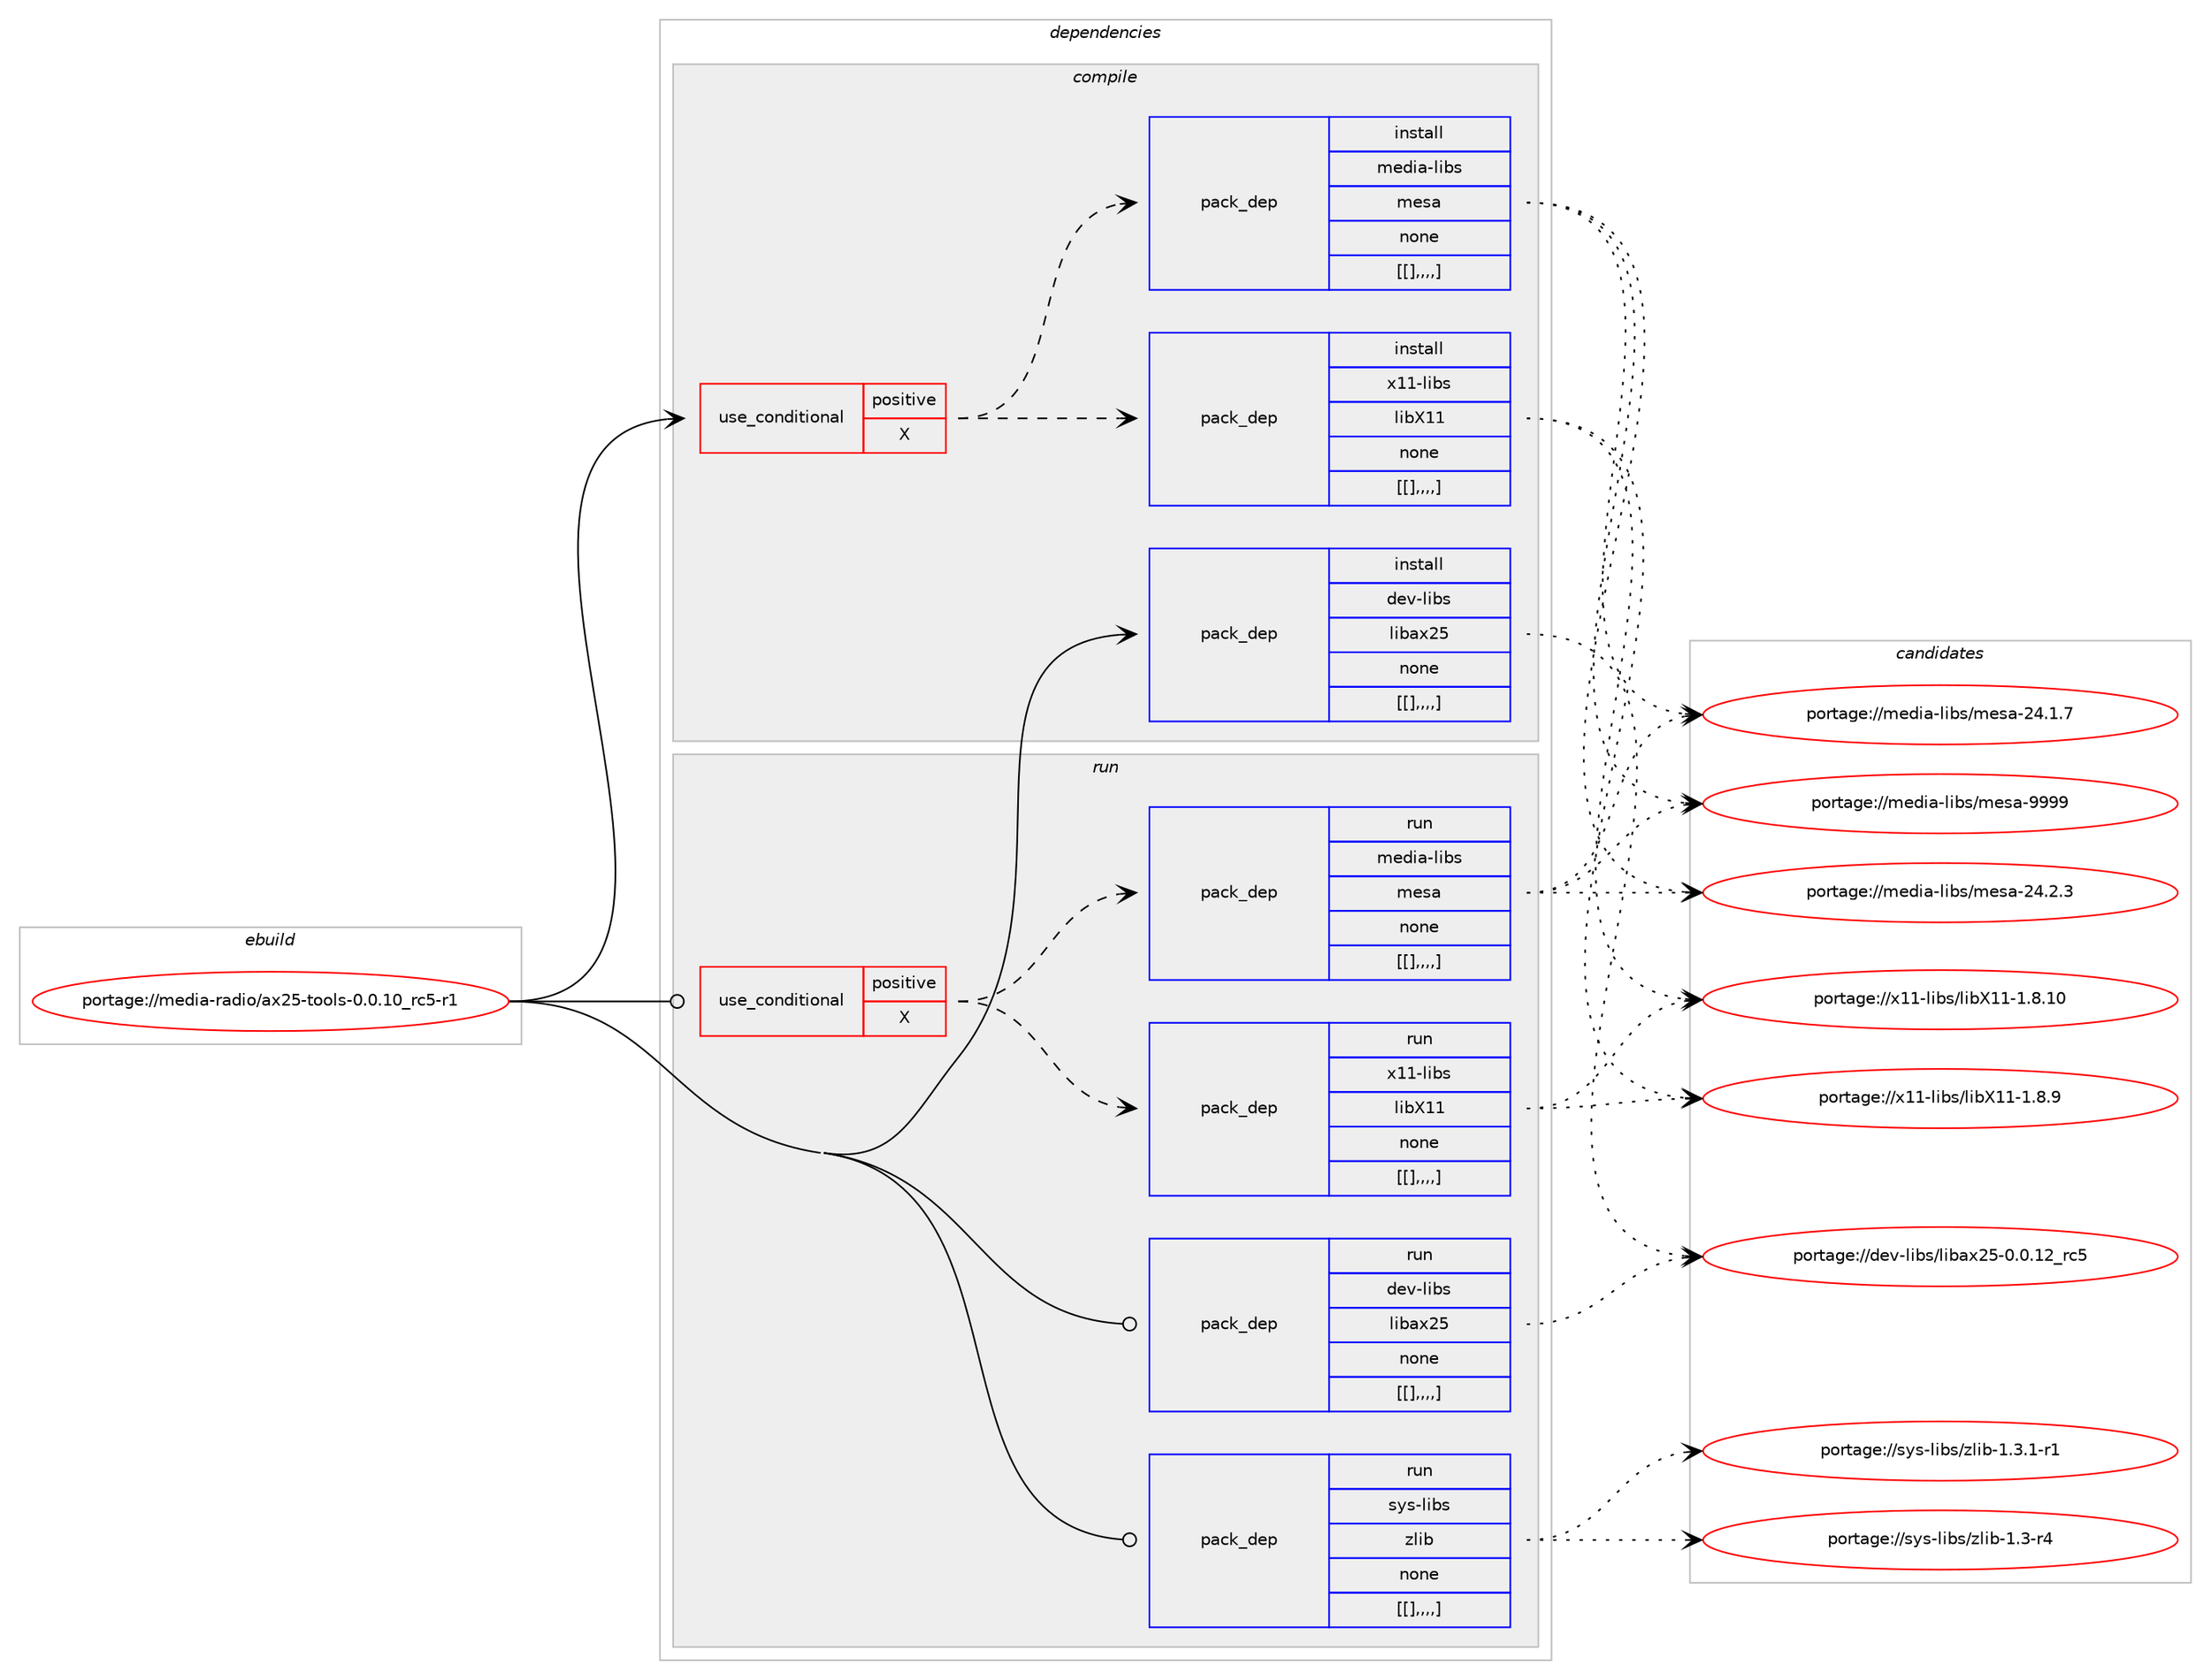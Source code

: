 digraph prolog {

# *************
# Graph options
# *************

newrank=true;
concentrate=true;
compound=true;
graph [rankdir=LR,fontname=Helvetica,fontsize=10,ranksep=1.5];#, ranksep=2.5, nodesep=0.2];
edge  [arrowhead=vee];
node  [fontname=Helvetica,fontsize=10];

# **********
# The ebuild
# **********

subgraph cluster_leftcol {
color=gray;
label=<<i>ebuild</i>>;
id [label="portage://media-radio/ax25-tools-0.0.10_rc5-r1", color=red, width=4, href="../media-radio/ax25-tools-0.0.10_rc5-r1.svg"];
}

# ****************
# The dependencies
# ****************

subgraph cluster_midcol {
color=gray;
label=<<i>dependencies</i>>;
subgraph cluster_compile {
fillcolor="#eeeeee";
style=filled;
label=<<i>compile</i>>;
subgraph cond82371 {
dependency321202 [label=<<TABLE BORDER="0" CELLBORDER="1" CELLSPACING="0" CELLPADDING="4"><TR><TD ROWSPAN="3" CELLPADDING="10">use_conditional</TD></TR><TR><TD>positive</TD></TR><TR><TD>X</TD></TR></TABLE>>, shape=none, color=red];
subgraph pack236372 {
dependency321203 [label=<<TABLE BORDER="0" CELLBORDER="1" CELLSPACING="0" CELLPADDING="4" WIDTH="220"><TR><TD ROWSPAN="6" CELLPADDING="30">pack_dep</TD></TR><TR><TD WIDTH="110">install</TD></TR><TR><TD>x11-libs</TD></TR><TR><TD>libX11</TD></TR><TR><TD>none</TD></TR><TR><TD>[[],,,,]</TD></TR></TABLE>>, shape=none, color=blue];
}
dependency321202:e -> dependency321203:w [weight=20,style="dashed",arrowhead="vee"];
subgraph pack236373 {
dependency321204 [label=<<TABLE BORDER="0" CELLBORDER="1" CELLSPACING="0" CELLPADDING="4" WIDTH="220"><TR><TD ROWSPAN="6" CELLPADDING="30">pack_dep</TD></TR><TR><TD WIDTH="110">install</TD></TR><TR><TD>media-libs</TD></TR><TR><TD>mesa</TD></TR><TR><TD>none</TD></TR><TR><TD>[[],,,,]</TD></TR></TABLE>>, shape=none, color=blue];
}
dependency321202:e -> dependency321204:w [weight=20,style="dashed",arrowhead="vee"];
}
id:e -> dependency321202:w [weight=20,style="solid",arrowhead="vee"];
subgraph pack236374 {
dependency321205 [label=<<TABLE BORDER="0" CELLBORDER="1" CELLSPACING="0" CELLPADDING="4" WIDTH="220"><TR><TD ROWSPAN="6" CELLPADDING="30">pack_dep</TD></TR><TR><TD WIDTH="110">install</TD></TR><TR><TD>dev-libs</TD></TR><TR><TD>libax25</TD></TR><TR><TD>none</TD></TR><TR><TD>[[],,,,]</TD></TR></TABLE>>, shape=none, color=blue];
}
id:e -> dependency321205:w [weight=20,style="solid",arrowhead="vee"];
}
subgraph cluster_compileandrun {
fillcolor="#eeeeee";
style=filled;
label=<<i>compile and run</i>>;
}
subgraph cluster_run {
fillcolor="#eeeeee";
style=filled;
label=<<i>run</i>>;
subgraph cond82372 {
dependency321206 [label=<<TABLE BORDER="0" CELLBORDER="1" CELLSPACING="0" CELLPADDING="4"><TR><TD ROWSPAN="3" CELLPADDING="10">use_conditional</TD></TR><TR><TD>positive</TD></TR><TR><TD>X</TD></TR></TABLE>>, shape=none, color=red];
subgraph pack236375 {
dependency321207 [label=<<TABLE BORDER="0" CELLBORDER="1" CELLSPACING="0" CELLPADDING="4" WIDTH="220"><TR><TD ROWSPAN="6" CELLPADDING="30">pack_dep</TD></TR><TR><TD WIDTH="110">run</TD></TR><TR><TD>x11-libs</TD></TR><TR><TD>libX11</TD></TR><TR><TD>none</TD></TR><TR><TD>[[],,,,]</TD></TR></TABLE>>, shape=none, color=blue];
}
dependency321206:e -> dependency321207:w [weight=20,style="dashed",arrowhead="vee"];
subgraph pack236376 {
dependency321208 [label=<<TABLE BORDER="0" CELLBORDER="1" CELLSPACING="0" CELLPADDING="4" WIDTH="220"><TR><TD ROWSPAN="6" CELLPADDING="30">pack_dep</TD></TR><TR><TD WIDTH="110">run</TD></TR><TR><TD>media-libs</TD></TR><TR><TD>mesa</TD></TR><TR><TD>none</TD></TR><TR><TD>[[],,,,]</TD></TR></TABLE>>, shape=none, color=blue];
}
dependency321206:e -> dependency321208:w [weight=20,style="dashed",arrowhead="vee"];
}
id:e -> dependency321206:w [weight=20,style="solid",arrowhead="odot"];
subgraph pack236377 {
dependency321209 [label=<<TABLE BORDER="0" CELLBORDER="1" CELLSPACING="0" CELLPADDING="4" WIDTH="220"><TR><TD ROWSPAN="6" CELLPADDING="30">pack_dep</TD></TR><TR><TD WIDTH="110">run</TD></TR><TR><TD>dev-libs</TD></TR><TR><TD>libax25</TD></TR><TR><TD>none</TD></TR><TR><TD>[[],,,,]</TD></TR></TABLE>>, shape=none, color=blue];
}
id:e -> dependency321209:w [weight=20,style="solid",arrowhead="odot"];
subgraph pack236378 {
dependency321210 [label=<<TABLE BORDER="0" CELLBORDER="1" CELLSPACING="0" CELLPADDING="4" WIDTH="220"><TR><TD ROWSPAN="6" CELLPADDING="30">pack_dep</TD></TR><TR><TD WIDTH="110">run</TD></TR><TR><TD>sys-libs</TD></TR><TR><TD>zlib</TD></TR><TR><TD>none</TD></TR><TR><TD>[[],,,,]</TD></TR></TABLE>>, shape=none, color=blue];
}
id:e -> dependency321210:w [weight=20,style="solid",arrowhead="odot"];
}
}

# **************
# The candidates
# **************

subgraph cluster_choices {
rank=same;
color=gray;
label=<<i>candidates</i>>;

subgraph choice236372 {
color=black;
nodesep=1;
choice12049494510810598115471081059888494945494656464948 [label="portage://x11-libs/libX11-1.8.10", color=red, width=4,href="../x11-libs/libX11-1.8.10.svg"];
choice120494945108105981154710810598884949454946564657 [label="portage://x11-libs/libX11-1.8.9", color=red, width=4,href="../x11-libs/libX11-1.8.9.svg"];
dependency321203:e -> choice12049494510810598115471081059888494945494656464948:w [style=dotted,weight="100"];
dependency321203:e -> choice120494945108105981154710810598884949454946564657:w [style=dotted,weight="100"];
}
subgraph choice236373 {
color=black;
nodesep=1;
choice10910110010597451081059811547109101115974557575757 [label="portage://media-libs/mesa-9999", color=red, width=4,href="../media-libs/mesa-9999.svg"];
choice109101100105974510810598115471091011159745505246504651 [label="portage://media-libs/mesa-24.2.3", color=red, width=4,href="../media-libs/mesa-24.2.3.svg"];
choice109101100105974510810598115471091011159745505246494655 [label="portage://media-libs/mesa-24.1.7", color=red, width=4,href="../media-libs/mesa-24.1.7.svg"];
dependency321204:e -> choice10910110010597451081059811547109101115974557575757:w [style=dotted,weight="100"];
dependency321204:e -> choice109101100105974510810598115471091011159745505246504651:w [style=dotted,weight="100"];
dependency321204:e -> choice109101100105974510810598115471091011159745505246494655:w [style=dotted,weight="100"];
}
subgraph choice236374 {
color=black;
nodesep=1;
choice1001011184510810598115471081059897120505345484648464950951149953 [label="portage://dev-libs/libax25-0.0.12_rc5", color=red, width=4,href="../dev-libs/libax25-0.0.12_rc5.svg"];
dependency321205:e -> choice1001011184510810598115471081059897120505345484648464950951149953:w [style=dotted,weight="100"];
}
subgraph choice236375 {
color=black;
nodesep=1;
choice12049494510810598115471081059888494945494656464948 [label="portage://x11-libs/libX11-1.8.10", color=red, width=4,href="../x11-libs/libX11-1.8.10.svg"];
choice120494945108105981154710810598884949454946564657 [label="portage://x11-libs/libX11-1.8.9", color=red, width=4,href="../x11-libs/libX11-1.8.9.svg"];
dependency321207:e -> choice12049494510810598115471081059888494945494656464948:w [style=dotted,weight="100"];
dependency321207:e -> choice120494945108105981154710810598884949454946564657:w [style=dotted,weight="100"];
}
subgraph choice236376 {
color=black;
nodesep=1;
choice10910110010597451081059811547109101115974557575757 [label="portage://media-libs/mesa-9999", color=red, width=4,href="../media-libs/mesa-9999.svg"];
choice109101100105974510810598115471091011159745505246504651 [label="portage://media-libs/mesa-24.2.3", color=red, width=4,href="../media-libs/mesa-24.2.3.svg"];
choice109101100105974510810598115471091011159745505246494655 [label="portage://media-libs/mesa-24.1.7", color=red, width=4,href="../media-libs/mesa-24.1.7.svg"];
dependency321208:e -> choice10910110010597451081059811547109101115974557575757:w [style=dotted,weight="100"];
dependency321208:e -> choice109101100105974510810598115471091011159745505246504651:w [style=dotted,weight="100"];
dependency321208:e -> choice109101100105974510810598115471091011159745505246494655:w [style=dotted,weight="100"];
}
subgraph choice236377 {
color=black;
nodesep=1;
choice1001011184510810598115471081059897120505345484648464950951149953 [label="portage://dev-libs/libax25-0.0.12_rc5", color=red, width=4,href="../dev-libs/libax25-0.0.12_rc5.svg"];
dependency321209:e -> choice1001011184510810598115471081059897120505345484648464950951149953:w [style=dotted,weight="100"];
}
subgraph choice236378 {
color=black;
nodesep=1;
choice115121115451081059811547122108105984549465146494511449 [label="portage://sys-libs/zlib-1.3.1-r1", color=red, width=4,href="../sys-libs/zlib-1.3.1-r1.svg"];
choice11512111545108105981154712210810598454946514511452 [label="portage://sys-libs/zlib-1.3-r4", color=red, width=4,href="../sys-libs/zlib-1.3-r4.svg"];
dependency321210:e -> choice115121115451081059811547122108105984549465146494511449:w [style=dotted,weight="100"];
dependency321210:e -> choice11512111545108105981154712210810598454946514511452:w [style=dotted,weight="100"];
}
}

}
